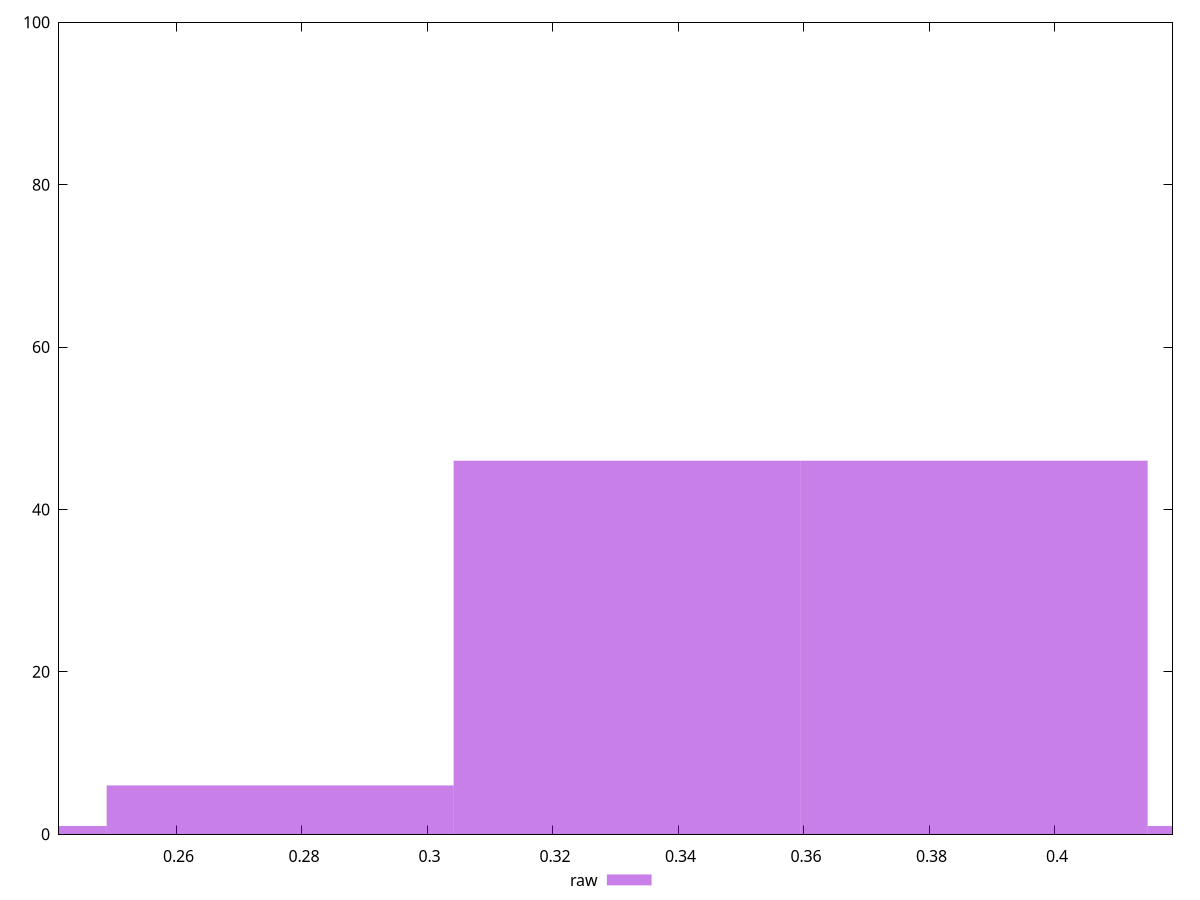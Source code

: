 reset

$raw <<EOF
0.2212152687443084 1
0.3871267203025397 46
0.3318229031164626 46
0.27651908593038554 6
0.4424305374886168 1
EOF

set key outside below
set boxwidth 0.0553038171860771
set xrange [0.24127341626639598:0.4187420416717832]
set yrange [0:100]
set trange [0:100]
set style fill transparent solid 0.5 noborder
set terminal svg size 640, 490 enhanced background rgb 'white'
set output "report_00025_2021-02-22T21:38:55.199Z/meta/pScore/samples/pages+cached/raw/histogram.svg"

plot $raw title "raw" with boxes

reset

